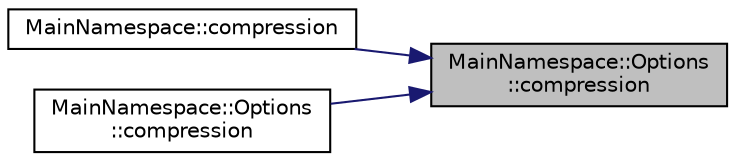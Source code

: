 digraph "MainNamespace::Options::compression"
{
 // INTERACTIVE_SVG=YES
 // LATEX_PDF_SIZE
  edge [fontname="Helvetica",fontsize="10",labelfontname="Helvetica",labelfontsize="10"];
  node [fontname="Helvetica",fontsize="10",shape=record];
  rankdir="RL";
  Node1 [label="MainNamespace::Options\l::compression",height=0.2,width=0.4,color="black", fillcolor="grey75", style="filled", fontcolor="black",tooltip=" "];
  Node1 -> Node2 [dir="back",color="midnightblue",fontsize="10",style="solid",fontname="Helvetica"];
  Node2 [label="MainNamespace::compression",height=0.2,width=0.4,color="black", fillcolor="white", style="filled",URL="$namespace_main_namespace.html#ab563a8127ba49426e0e96329e3fcd1f2",tooltip=" "];
  Node1 -> Node3 [dir="back",color="midnightblue",fontsize="10",style="solid",fontname="Helvetica"];
  Node3 [label="MainNamespace::Options\l::compression",height=0.2,width=0.4,color="black", fillcolor="white", style="filled",URL="$struct_main_namespace_1_1_options.html#ad9eebf0d3cc42a1336baee1f545c1182",tooltip=" "];
}
